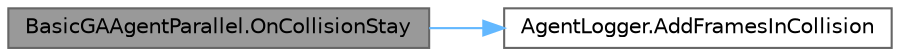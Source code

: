 digraph "BasicGAAgentParallel.OnCollisionStay"
{
 // LATEX_PDF_SIZE
  bgcolor="transparent";
  edge [fontname=Helvetica,fontsize=10,labelfontname=Helvetica,labelfontsize=10];
  node [fontname=Helvetica,fontsize=10,shape=box,height=0.2,width=0.4];
  rankdir="LR";
  Node1 [id="Node000001",label="BasicGAAgentParallel.OnCollisionStay",height=0.2,width=0.4,color="gray40", fillcolor="grey60", style="filled", fontcolor="black",tooltip="Triggered by AgentCollisionDetectionHandler.OnCollisionStay."];
  Node1 -> Node2 [id="edge1_Node000001_Node000002",color="steelblue1",style="solid",tooltip=" "];
  Node2 [id="Node000002",label="AgentLogger.AddFramesInCollision",height=0.2,width=0.4,color="grey40", fillcolor="white", style="filled",URL="$class_agent_logger.html#a1d3604a5e1462e10b40faef0eb05a592",tooltip="Increase _framesInCollision counter."];
}
